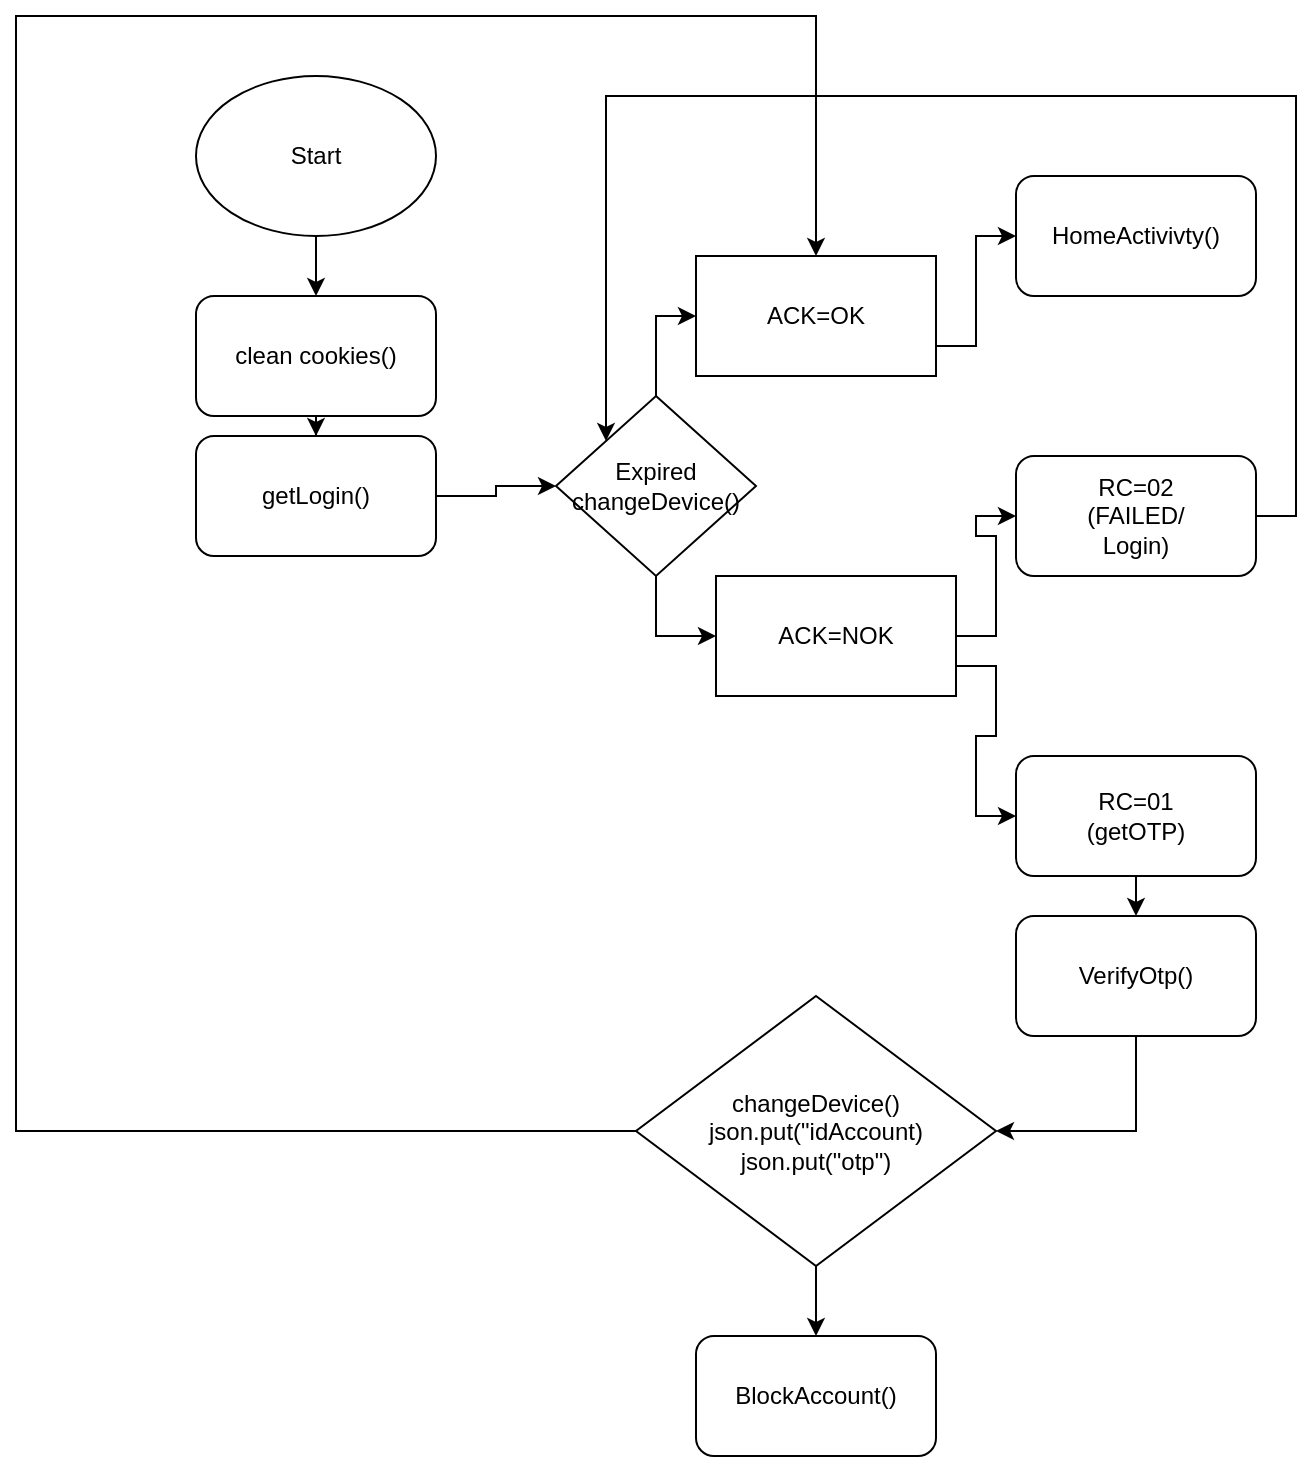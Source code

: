 <mxfile version="15.0.3" type="github">
  <diagram id="Sex3N4eBaYYD5BWyMDXe" name="Page-1">
    <mxGraphModel dx="1447" dy="803" grid="1" gridSize="10" guides="1" tooltips="1" connect="1" arrows="1" fold="1" page="1" pageScale="1" pageWidth="850" pageHeight="1100" math="0" shadow="0">
      <root>
        <mxCell id="0" />
        <mxCell id="1" parent="0" />
        <mxCell id="WxAXNizd0CbYhBNLPztv-23" style="edgeStyle=orthogonalEdgeStyle;rounded=0;orthogonalLoop=1;jettySize=auto;html=1;exitX=0.5;exitY=1;exitDx=0;exitDy=0;" edge="1" parent="1" source="WxAXNizd0CbYhBNLPztv-1" target="WxAXNizd0CbYhBNLPztv-2">
          <mxGeometry relative="1" as="geometry" />
        </mxCell>
        <mxCell id="WxAXNizd0CbYhBNLPztv-1" value="Start" style="ellipse;whiteSpace=wrap;html=1;" vertex="1" parent="1">
          <mxGeometry x="200" y="50" width="120" height="80" as="geometry" />
        </mxCell>
        <mxCell id="WxAXNizd0CbYhBNLPztv-21" style="edgeStyle=orthogonalEdgeStyle;rounded=0;orthogonalLoop=1;jettySize=auto;html=1;exitX=0.5;exitY=1;exitDx=0;exitDy=0;" edge="1" parent="1" source="WxAXNizd0CbYhBNLPztv-2" target="WxAXNizd0CbYhBNLPztv-3">
          <mxGeometry relative="1" as="geometry" />
        </mxCell>
        <mxCell id="WxAXNizd0CbYhBNLPztv-2" value="clean cookies()" style="rounded=1;whiteSpace=wrap;html=1;" vertex="1" parent="1">
          <mxGeometry x="200" y="160" width="120" height="60" as="geometry" />
        </mxCell>
        <mxCell id="WxAXNizd0CbYhBNLPztv-20" style="edgeStyle=orthogonalEdgeStyle;rounded=0;orthogonalLoop=1;jettySize=auto;html=1;exitX=1;exitY=0.5;exitDx=0;exitDy=0;entryX=0;entryY=0.5;entryDx=0;entryDy=0;" edge="1" parent="1" source="WxAXNizd0CbYhBNLPztv-3" target="WxAXNizd0CbYhBNLPztv-4">
          <mxGeometry relative="1" as="geometry" />
        </mxCell>
        <mxCell id="WxAXNizd0CbYhBNLPztv-3" value="getLogin()" style="rounded=1;whiteSpace=wrap;html=1;" vertex="1" parent="1">
          <mxGeometry x="200" y="230" width="120" height="60" as="geometry" />
        </mxCell>
        <mxCell id="WxAXNizd0CbYhBNLPztv-18" style="edgeStyle=orthogonalEdgeStyle;rounded=0;orthogonalLoop=1;jettySize=auto;html=1;exitX=0.5;exitY=1;exitDx=0;exitDy=0;entryX=0;entryY=0.5;entryDx=0;entryDy=0;" edge="1" parent="1" source="WxAXNizd0CbYhBNLPztv-4" target="WxAXNizd0CbYhBNLPztv-11">
          <mxGeometry relative="1" as="geometry" />
        </mxCell>
        <mxCell id="WxAXNizd0CbYhBNLPztv-19" style="edgeStyle=orthogonalEdgeStyle;rounded=0;orthogonalLoop=1;jettySize=auto;html=1;exitX=0.5;exitY=0;exitDx=0;exitDy=0;entryX=0;entryY=0.5;entryDx=0;entryDy=0;" edge="1" parent="1" source="WxAXNizd0CbYhBNLPztv-4" target="WxAXNizd0CbYhBNLPztv-10">
          <mxGeometry relative="1" as="geometry" />
        </mxCell>
        <mxCell id="WxAXNizd0CbYhBNLPztv-4" value="Expired&lt;br&gt;changeDevice()" style="rhombus;whiteSpace=wrap;html=1;" vertex="1" parent="1">
          <mxGeometry x="380" y="210" width="100" height="90" as="geometry" />
        </mxCell>
        <mxCell id="WxAXNizd0CbYhBNLPztv-15" style="edgeStyle=orthogonalEdgeStyle;rounded=0;orthogonalLoop=1;jettySize=auto;html=1;exitX=1;exitY=0.75;exitDx=0;exitDy=0;entryX=0;entryY=0.5;entryDx=0;entryDy=0;" edge="1" parent="1" source="WxAXNizd0CbYhBNLPztv-10" target="WxAXNizd0CbYhBNLPztv-14">
          <mxGeometry relative="1" as="geometry" />
        </mxCell>
        <mxCell id="WxAXNizd0CbYhBNLPztv-10" value="ACK=OK" style="rounded=0;whiteSpace=wrap;html=1;" vertex="1" parent="1">
          <mxGeometry x="450" y="140" width="120" height="60" as="geometry" />
        </mxCell>
        <mxCell id="WxAXNizd0CbYhBNLPztv-16" style="edgeStyle=orthogonalEdgeStyle;rounded=0;orthogonalLoop=1;jettySize=auto;html=1;exitX=1;exitY=0.5;exitDx=0;exitDy=0;entryX=0;entryY=0.5;entryDx=0;entryDy=0;" edge="1" parent="1" source="WxAXNizd0CbYhBNLPztv-11" target="WxAXNizd0CbYhBNLPztv-12">
          <mxGeometry relative="1" as="geometry" />
        </mxCell>
        <mxCell id="WxAXNizd0CbYhBNLPztv-17" style="edgeStyle=orthogonalEdgeStyle;rounded=0;orthogonalLoop=1;jettySize=auto;html=1;exitX=1;exitY=0.75;exitDx=0;exitDy=0;entryX=0;entryY=0.5;entryDx=0;entryDy=0;" edge="1" parent="1" source="WxAXNizd0CbYhBNLPztv-11" target="WxAXNizd0CbYhBNLPztv-13">
          <mxGeometry relative="1" as="geometry" />
        </mxCell>
        <mxCell id="WxAXNizd0CbYhBNLPztv-11" value="ACK=NOK" style="rounded=0;whiteSpace=wrap;html=1;" vertex="1" parent="1">
          <mxGeometry x="460" y="300" width="120" height="60" as="geometry" />
        </mxCell>
        <mxCell id="WxAXNizd0CbYhBNLPztv-28" style="edgeStyle=orthogonalEdgeStyle;rounded=0;orthogonalLoop=1;jettySize=auto;html=1;exitX=1;exitY=0.5;exitDx=0;exitDy=0;entryX=0;entryY=0;entryDx=0;entryDy=0;" edge="1" parent="1" source="WxAXNizd0CbYhBNLPztv-12" target="WxAXNizd0CbYhBNLPztv-4">
          <mxGeometry relative="1" as="geometry">
            <Array as="points">
              <mxPoint x="750" y="270" />
              <mxPoint x="750" y="60" />
              <mxPoint x="405" y="60" />
            </Array>
          </mxGeometry>
        </mxCell>
        <mxCell id="WxAXNizd0CbYhBNLPztv-12" value="RC=02&lt;br&gt;(FAILED/&lt;br&gt;Login)" style="rounded=1;whiteSpace=wrap;html=1;" vertex="1" parent="1">
          <mxGeometry x="610" y="240" width="120" height="60" as="geometry" />
        </mxCell>
        <mxCell id="WxAXNizd0CbYhBNLPztv-26" style="edgeStyle=orthogonalEdgeStyle;rounded=0;orthogonalLoop=1;jettySize=auto;html=1;exitX=0.5;exitY=1;exitDx=0;exitDy=0;entryX=0.5;entryY=0;entryDx=0;entryDy=0;" edge="1" parent="1" source="WxAXNizd0CbYhBNLPztv-13" target="WxAXNizd0CbYhBNLPztv-25">
          <mxGeometry relative="1" as="geometry" />
        </mxCell>
        <mxCell id="WxAXNizd0CbYhBNLPztv-13" value="RC=01&lt;br&gt;(getOTP)" style="rounded=1;whiteSpace=wrap;html=1;" vertex="1" parent="1">
          <mxGeometry x="610" y="390" width="120" height="60" as="geometry" />
        </mxCell>
        <mxCell id="WxAXNizd0CbYhBNLPztv-14" value="HomeActivivty()" style="rounded=1;whiteSpace=wrap;html=1;" vertex="1" parent="1">
          <mxGeometry x="610" y="100" width="120" height="60" as="geometry" />
        </mxCell>
        <mxCell id="WxAXNizd0CbYhBNLPztv-27" style="edgeStyle=orthogonalEdgeStyle;rounded=0;orthogonalLoop=1;jettySize=auto;html=1;exitX=0.5;exitY=1;exitDx=0;exitDy=0;entryX=1;entryY=0.5;entryDx=0;entryDy=0;" edge="1" parent="1" source="WxAXNizd0CbYhBNLPztv-25" target="WxAXNizd0CbYhBNLPztv-30">
          <mxGeometry relative="1" as="geometry">
            <mxPoint x="405" y="310" as="targetPoint" />
          </mxGeometry>
        </mxCell>
        <mxCell id="WxAXNizd0CbYhBNLPztv-25" value="VerifyOtp()" style="rounded=1;whiteSpace=wrap;html=1;" vertex="1" parent="1">
          <mxGeometry x="610" y="470" width="120" height="60" as="geometry" />
        </mxCell>
        <mxCell id="WxAXNizd0CbYhBNLPztv-32" style="edgeStyle=orthogonalEdgeStyle;rounded=0;orthogonalLoop=1;jettySize=auto;html=1;exitX=0.5;exitY=1;exitDx=0;exitDy=0;" edge="1" parent="1" source="WxAXNizd0CbYhBNLPztv-30" target="WxAXNizd0CbYhBNLPztv-31">
          <mxGeometry relative="1" as="geometry" />
        </mxCell>
        <mxCell id="WxAXNizd0CbYhBNLPztv-33" style="edgeStyle=orthogonalEdgeStyle;rounded=0;orthogonalLoop=1;jettySize=auto;html=1;exitX=0;exitY=0.5;exitDx=0;exitDy=0;entryX=0.5;entryY=0;entryDx=0;entryDy=0;" edge="1" parent="1" source="WxAXNizd0CbYhBNLPztv-30" target="WxAXNizd0CbYhBNLPztv-10">
          <mxGeometry relative="1" as="geometry">
            <Array as="points">
              <mxPoint x="110" y="577" />
              <mxPoint x="110" y="20" />
              <mxPoint x="510" y="20" />
            </Array>
          </mxGeometry>
        </mxCell>
        <mxCell id="WxAXNizd0CbYhBNLPztv-30" value="changeDevice()&lt;br&gt;json.put(&quot;idAccount)&lt;br&gt;json.put(&quot;otp&quot;)" style="rhombus;whiteSpace=wrap;html=1;" vertex="1" parent="1">
          <mxGeometry x="420" y="510" width="180" height="135" as="geometry" />
        </mxCell>
        <mxCell id="WxAXNizd0CbYhBNLPztv-31" value="BlockAccount()" style="rounded=1;whiteSpace=wrap;html=1;" vertex="1" parent="1">
          <mxGeometry x="450" y="680" width="120" height="60" as="geometry" />
        </mxCell>
      </root>
    </mxGraphModel>
  </diagram>
</mxfile>
